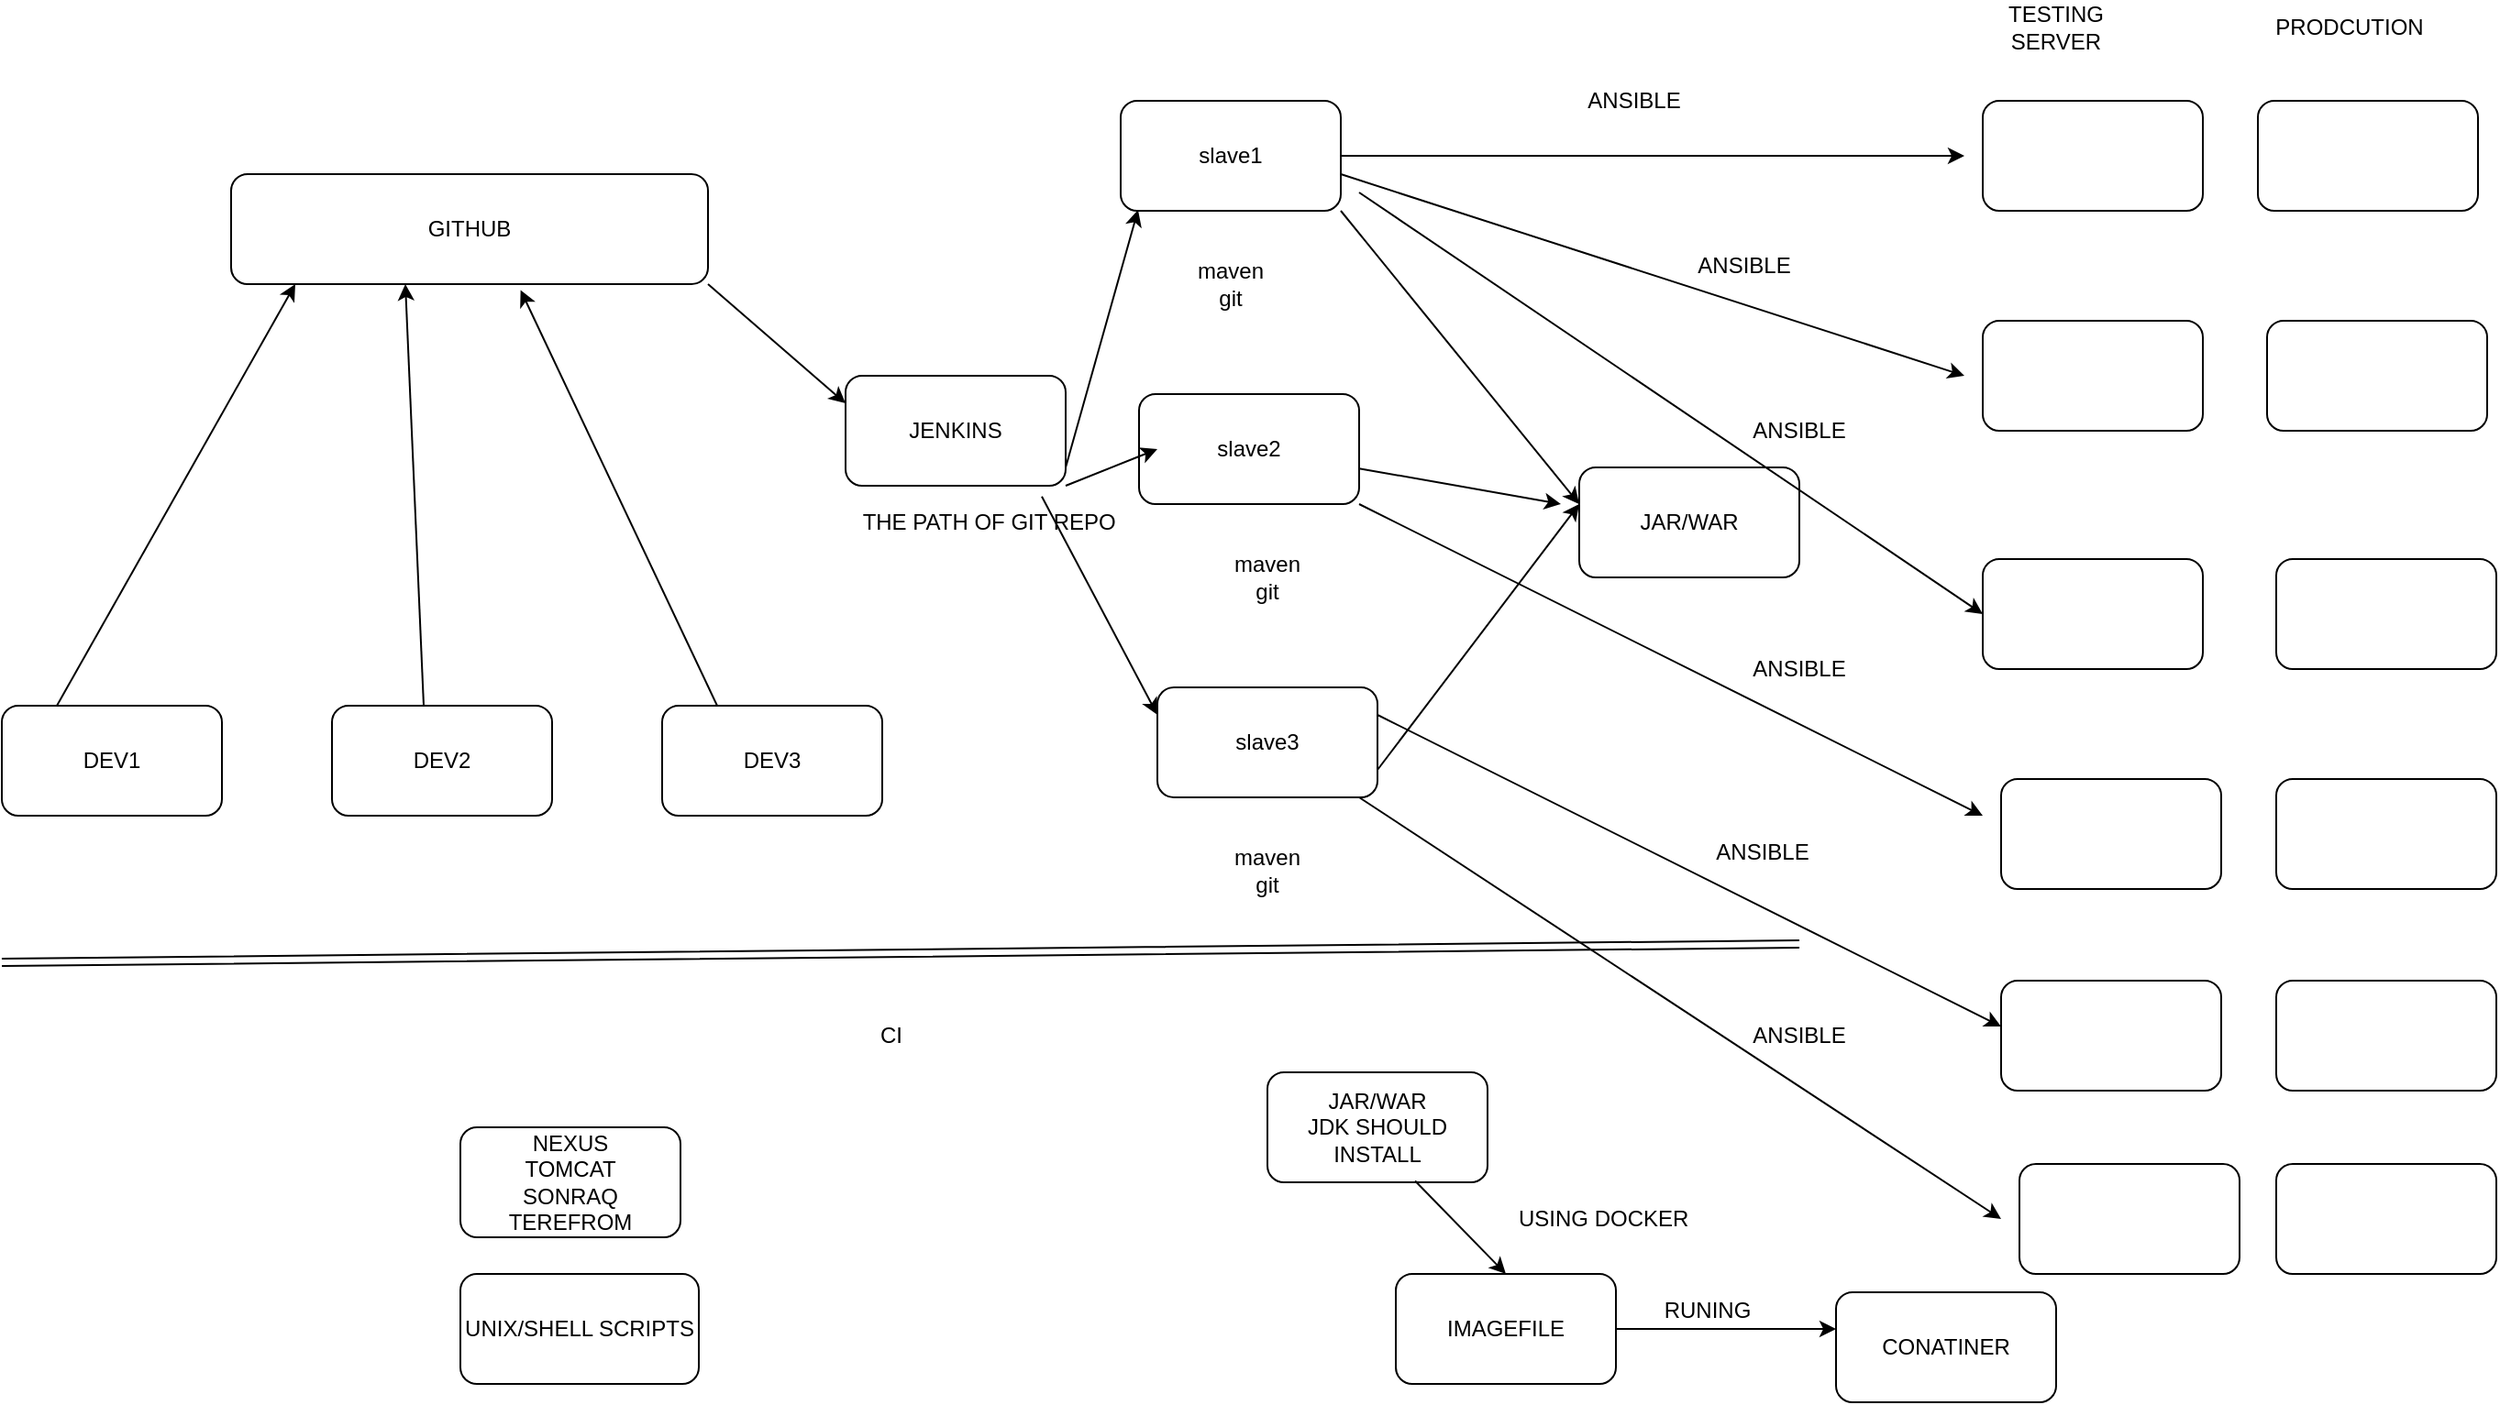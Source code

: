 <mxfile version="15.2.7" type="github">
  <diagram id="0cRJBpKSSBPZx0d4nWKc" name="Page-1">
    <mxGraphModel dx="1209" dy="562" grid="1" gridSize="10" guides="1" tooltips="1" connect="1" arrows="1" fold="1" page="1" pageScale="1" pageWidth="850" pageHeight="1100" math="0" shadow="0">
      <root>
        <mxCell id="0" />
        <mxCell id="1" parent="0" />
        <mxCell id="ZtvwXoFfoFpCVovVrQUG-4" value="DEV1" style="rounded=1;whiteSpace=wrap;html=1;" vertex="1" parent="1">
          <mxGeometry x="40" y="420" width="120" height="60" as="geometry" />
        </mxCell>
        <mxCell id="ZtvwXoFfoFpCVovVrQUG-5" value="DEV2" style="rounded=1;whiteSpace=wrap;html=1;" vertex="1" parent="1">
          <mxGeometry x="220" y="420" width="120" height="60" as="geometry" />
        </mxCell>
        <mxCell id="ZtvwXoFfoFpCVovVrQUG-6" value="DEV3" style="rounded=1;whiteSpace=wrap;html=1;" vertex="1" parent="1">
          <mxGeometry x="400" y="420" width="120" height="60" as="geometry" />
        </mxCell>
        <mxCell id="ZtvwXoFfoFpCVovVrQUG-7" value="GITHUB" style="rounded=1;whiteSpace=wrap;html=1;" vertex="1" parent="1">
          <mxGeometry x="165" y="130" width="260" height="60" as="geometry" />
        </mxCell>
        <mxCell id="ZtvwXoFfoFpCVovVrQUG-8" value="" style="endArrow=classic;html=1;" edge="1" parent="1">
          <mxGeometry width="50" height="50" relative="1" as="geometry">
            <mxPoint x="70" y="420" as="sourcePoint" />
            <mxPoint x="200" y="190" as="targetPoint" />
          </mxGeometry>
        </mxCell>
        <mxCell id="ZtvwXoFfoFpCVovVrQUG-9" value="" style="endArrow=classic;html=1;" edge="1" parent="1">
          <mxGeometry width="50" height="50" relative="1" as="geometry">
            <mxPoint x="270" y="420" as="sourcePoint" />
            <mxPoint x="260" y="190" as="targetPoint" />
          </mxGeometry>
        </mxCell>
        <mxCell id="ZtvwXoFfoFpCVovVrQUG-10" value="" style="endArrow=classic;html=1;entryX=0.607;entryY=1.054;entryDx=0;entryDy=0;entryPerimeter=0;" edge="1" parent="1" target="ZtvwXoFfoFpCVovVrQUG-7">
          <mxGeometry width="50" height="50" relative="1" as="geometry">
            <mxPoint x="430" y="420" as="sourcePoint" />
            <mxPoint x="420" y="190" as="targetPoint" />
          </mxGeometry>
        </mxCell>
        <mxCell id="ZtvwXoFfoFpCVovVrQUG-11" value="JENKINS" style="rounded=1;whiteSpace=wrap;html=1;" vertex="1" parent="1">
          <mxGeometry x="500" y="240" width="120" height="60" as="geometry" />
        </mxCell>
        <mxCell id="ZtvwXoFfoFpCVovVrQUG-12" value="THE PATH OF GIT REPO&amp;nbsp;" style="text;html=1;strokeColor=none;fillColor=none;align=center;verticalAlign=middle;whiteSpace=wrap;rounded=0;" vertex="1" parent="1">
          <mxGeometry x="480" y="310" width="200" height="20" as="geometry" />
        </mxCell>
        <mxCell id="ZtvwXoFfoFpCVovVrQUG-16" value="" style="endArrow=classic;html=1;exitX=1;exitY=1;exitDx=0;exitDy=0;entryX=0;entryY=0.25;entryDx=0;entryDy=0;" edge="1" parent="1" source="ZtvwXoFfoFpCVovVrQUG-7" target="ZtvwXoFfoFpCVovVrQUG-11">
          <mxGeometry width="50" height="50" relative="1" as="geometry">
            <mxPoint x="420" y="220" as="sourcePoint" />
            <mxPoint x="470" y="170" as="targetPoint" />
          </mxGeometry>
        </mxCell>
        <mxCell id="ZtvwXoFfoFpCVovVrQUG-17" value="slave1" style="rounded=1;whiteSpace=wrap;html=1;" vertex="1" parent="1">
          <mxGeometry x="650" y="90" width="120" height="60" as="geometry" />
        </mxCell>
        <mxCell id="ZtvwXoFfoFpCVovVrQUG-18" value="slave2" style="rounded=1;whiteSpace=wrap;html=1;" vertex="1" parent="1">
          <mxGeometry x="660" y="250" width="120" height="60" as="geometry" />
        </mxCell>
        <mxCell id="ZtvwXoFfoFpCVovVrQUG-19" value="slave3" style="rounded=1;whiteSpace=wrap;html=1;" vertex="1" parent="1">
          <mxGeometry x="670" y="410" width="120" height="60" as="geometry" />
        </mxCell>
        <mxCell id="ZtvwXoFfoFpCVovVrQUG-20" value="maven&lt;br&gt;git" style="text;html=1;strokeColor=none;fillColor=none;align=center;verticalAlign=middle;whiteSpace=wrap;rounded=0;" vertex="1" parent="1">
          <mxGeometry x="690" y="180" width="40" height="20" as="geometry" />
        </mxCell>
        <mxCell id="ZtvwXoFfoFpCVovVrQUG-21" value="maven&lt;br&gt;git" style="text;html=1;strokeColor=none;fillColor=none;align=center;verticalAlign=middle;whiteSpace=wrap;rounded=0;" vertex="1" parent="1">
          <mxGeometry x="710" y="340" width="40" height="20" as="geometry" />
        </mxCell>
        <mxCell id="ZtvwXoFfoFpCVovVrQUG-22" value="maven&lt;br&gt;git" style="text;html=1;strokeColor=none;fillColor=none;align=center;verticalAlign=middle;whiteSpace=wrap;rounded=0;" vertex="1" parent="1">
          <mxGeometry x="710" y="500" width="40" height="20" as="geometry" />
        </mxCell>
        <mxCell id="ZtvwXoFfoFpCVovVrQUG-23" value="" style="endArrow=classic;html=1;entryX=0.079;entryY=0.991;entryDx=0;entryDy=0;entryPerimeter=0;" edge="1" parent="1" target="ZtvwXoFfoFpCVovVrQUG-17">
          <mxGeometry width="50" height="50" relative="1" as="geometry">
            <mxPoint x="620" y="290" as="sourcePoint" />
            <mxPoint x="670" y="240" as="targetPoint" />
          </mxGeometry>
        </mxCell>
        <mxCell id="ZtvwXoFfoFpCVovVrQUG-24" value="" style="endArrow=classic;html=1;exitX=1;exitY=1;exitDx=0;exitDy=0;" edge="1" parent="1" source="ZtvwXoFfoFpCVovVrQUG-11">
          <mxGeometry width="50" height="50" relative="1" as="geometry">
            <mxPoint x="620" y="330" as="sourcePoint" />
            <mxPoint x="670" y="280" as="targetPoint" />
          </mxGeometry>
        </mxCell>
        <mxCell id="ZtvwXoFfoFpCVovVrQUG-25" value="" style="endArrow=classic;html=1;exitX=0.635;exitY=-0.206;exitDx=0;exitDy=0;exitPerimeter=0;entryX=0;entryY=0.25;entryDx=0;entryDy=0;" edge="1" parent="1" source="ZtvwXoFfoFpCVovVrQUG-12" target="ZtvwXoFfoFpCVovVrQUG-19">
          <mxGeometry width="50" height="50" relative="1" as="geometry">
            <mxPoint x="600" y="350" as="sourcePoint" />
            <mxPoint x="650" y="300" as="targetPoint" />
          </mxGeometry>
        </mxCell>
        <mxCell id="ZtvwXoFfoFpCVovVrQUG-26" value="" style="endArrow=classic;html=1;exitX=1;exitY=1;exitDx=0;exitDy=0;" edge="1" parent="1" source="ZtvwXoFfoFpCVovVrQUG-17">
          <mxGeometry width="50" height="50" relative="1" as="geometry">
            <mxPoint x="770" y="190" as="sourcePoint" />
            <mxPoint x="900" y="310" as="targetPoint" />
          </mxGeometry>
        </mxCell>
        <mxCell id="ZtvwXoFfoFpCVovVrQUG-28" value="" style="endArrow=classic;html=1;" edge="1" parent="1" source="ZtvwXoFfoFpCVovVrQUG-18">
          <mxGeometry width="50" height="50" relative="1" as="geometry">
            <mxPoint x="780" y="330" as="sourcePoint" />
            <mxPoint x="890" y="310" as="targetPoint" />
          </mxGeometry>
        </mxCell>
        <mxCell id="ZtvwXoFfoFpCVovVrQUG-30" value="" style="endArrow=classic;html=1;exitX=1;exitY=0.75;exitDx=0;exitDy=0;" edge="1" parent="1" source="ZtvwXoFfoFpCVovVrQUG-19">
          <mxGeometry width="50" height="50" relative="1" as="geometry">
            <mxPoint x="790" y="480" as="sourcePoint" />
            <mxPoint x="900" y="310" as="targetPoint" />
          </mxGeometry>
        </mxCell>
        <mxCell id="ZtvwXoFfoFpCVovVrQUG-31" value="JAR/WAR" style="rounded=1;whiteSpace=wrap;html=1;" vertex="1" parent="1">
          <mxGeometry x="900" y="290" width="120" height="60" as="geometry" />
        </mxCell>
        <mxCell id="ZtvwXoFfoFpCVovVrQUG-33" value="" style="shape=link;html=1;" edge="1" parent="1">
          <mxGeometry width="100" relative="1" as="geometry">
            <mxPoint x="40" y="560" as="sourcePoint" />
            <mxPoint x="1020" y="550" as="targetPoint" />
          </mxGeometry>
        </mxCell>
        <mxCell id="ZtvwXoFfoFpCVovVrQUG-35" value="CI" style="text;html=1;strokeColor=none;fillColor=none;align=center;verticalAlign=middle;whiteSpace=wrap;rounded=0;" vertex="1" parent="1">
          <mxGeometry x="390" y="590" width="270" height="20" as="geometry" />
        </mxCell>
        <mxCell id="ZtvwXoFfoFpCVovVrQUG-36" value="" style="rounded=1;whiteSpace=wrap;html=1;" vertex="1" parent="1">
          <mxGeometry x="1120" y="90" width="120" height="60" as="geometry" />
        </mxCell>
        <mxCell id="ZtvwXoFfoFpCVovVrQUG-37" value="" style="rounded=1;whiteSpace=wrap;html=1;" vertex="1" parent="1">
          <mxGeometry x="1120" y="210" width="120" height="60" as="geometry" />
        </mxCell>
        <mxCell id="ZtvwXoFfoFpCVovVrQUG-38" value="" style="rounded=1;whiteSpace=wrap;html=1;" vertex="1" parent="1">
          <mxGeometry x="1120" y="340" width="120" height="60" as="geometry" />
        </mxCell>
        <mxCell id="ZtvwXoFfoFpCVovVrQUG-39" value="" style="rounded=1;whiteSpace=wrap;html=1;" vertex="1" parent="1">
          <mxGeometry x="1130" y="460" width="120" height="60" as="geometry" />
        </mxCell>
        <mxCell id="ZtvwXoFfoFpCVovVrQUG-40" value="" style="rounded=1;whiteSpace=wrap;html=1;" vertex="1" parent="1">
          <mxGeometry x="1130" y="570" width="120" height="60" as="geometry" />
        </mxCell>
        <mxCell id="ZtvwXoFfoFpCVovVrQUG-41" value="" style="rounded=1;whiteSpace=wrap;html=1;" vertex="1" parent="1">
          <mxGeometry x="1140" y="670" width="120" height="60" as="geometry" />
        </mxCell>
        <mxCell id="ZtvwXoFfoFpCVovVrQUG-42" value="" style="rounded=1;whiteSpace=wrap;html=1;" vertex="1" parent="1">
          <mxGeometry x="1270" y="90" width="120" height="60" as="geometry" />
        </mxCell>
        <mxCell id="ZtvwXoFfoFpCVovVrQUG-43" value="" style="rounded=1;whiteSpace=wrap;html=1;" vertex="1" parent="1">
          <mxGeometry x="1275" y="210" width="120" height="60" as="geometry" />
        </mxCell>
        <mxCell id="ZtvwXoFfoFpCVovVrQUG-44" value="" style="rounded=1;whiteSpace=wrap;html=1;" vertex="1" parent="1">
          <mxGeometry x="1280" y="340" width="120" height="60" as="geometry" />
        </mxCell>
        <mxCell id="ZtvwXoFfoFpCVovVrQUG-45" value="" style="rounded=1;whiteSpace=wrap;html=1;" vertex="1" parent="1">
          <mxGeometry x="1280" y="460" width="120" height="60" as="geometry" />
        </mxCell>
        <mxCell id="ZtvwXoFfoFpCVovVrQUG-46" value="" style="rounded=1;whiteSpace=wrap;html=1;" vertex="1" parent="1">
          <mxGeometry x="1280" y="570" width="120" height="60" as="geometry" />
        </mxCell>
        <mxCell id="ZtvwXoFfoFpCVovVrQUG-47" value="" style="rounded=1;whiteSpace=wrap;html=1;" vertex="1" parent="1">
          <mxGeometry x="1280" y="670" width="120" height="60" as="geometry" />
        </mxCell>
        <mxCell id="ZtvwXoFfoFpCVovVrQUG-48" value="TESTING SERVER" style="text;html=1;strokeColor=none;fillColor=none;align=center;verticalAlign=middle;whiteSpace=wrap;rounded=0;" vertex="1" parent="1">
          <mxGeometry x="1120" y="40" width="80" height="20" as="geometry" />
        </mxCell>
        <mxCell id="ZtvwXoFfoFpCVovVrQUG-49" value="PRODCUTION" style="text;html=1;strokeColor=none;fillColor=none;align=center;verticalAlign=middle;whiteSpace=wrap;rounded=0;" vertex="1" parent="1">
          <mxGeometry x="1280" y="40" width="80" height="20" as="geometry" />
        </mxCell>
        <mxCell id="ZtvwXoFfoFpCVovVrQUG-50" value="" style="endArrow=classic;html=1;exitX=1;exitY=0.5;exitDx=0;exitDy=0;" edge="1" parent="1" source="ZtvwXoFfoFpCVovVrQUG-17">
          <mxGeometry width="50" height="50" relative="1" as="geometry">
            <mxPoint x="780" y="160" as="sourcePoint" />
            <mxPoint x="1110" y="120" as="targetPoint" />
          </mxGeometry>
        </mxCell>
        <mxCell id="ZtvwXoFfoFpCVovVrQUG-51" value="" style="endArrow=classic;html=1;exitX=1;exitY=0.667;exitDx=0;exitDy=0;exitPerimeter=0;" edge="1" parent="1" source="ZtvwXoFfoFpCVovVrQUG-17">
          <mxGeometry width="50" height="50" relative="1" as="geometry">
            <mxPoint x="780" y="130" as="sourcePoint" />
            <mxPoint x="1110" y="240" as="targetPoint" />
          </mxGeometry>
        </mxCell>
        <mxCell id="ZtvwXoFfoFpCVovVrQUG-52" value="" style="endArrow=classic;html=1;exitX=1;exitY=0.667;exitDx=0;exitDy=0;exitPerimeter=0;entryX=0;entryY=0.5;entryDx=0;entryDy=0;" edge="1" parent="1" target="ZtvwXoFfoFpCVovVrQUG-38">
          <mxGeometry width="50" height="50" relative="1" as="geometry">
            <mxPoint x="780" y="140.02" as="sourcePoint" />
            <mxPoint x="1120" y="250" as="targetPoint" />
          </mxGeometry>
        </mxCell>
        <mxCell id="ZtvwXoFfoFpCVovVrQUG-53" value="" style="endArrow=classic;html=1;" edge="1" parent="1" source="ZtvwXoFfoFpCVovVrQUG-18">
          <mxGeometry width="50" height="50" relative="1" as="geometry">
            <mxPoint x="780" y="330" as="sourcePoint" />
            <mxPoint x="1120" y="480" as="targetPoint" />
          </mxGeometry>
        </mxCell>
        <mxCell id="ZtvwXoFfoFpCVovVrQUG-54" value="" style="endArrow=classic;html=1;" edge="1" parent="1">
          <mxGeometry width="50" height="50" relative="1" as="geometry">
            <mxPoint x="790" y="425" as="sourcePoint" />
            <mxPoint x="1130" y="595" as="targetPoint" />
          </mxGeometry>
        </mxCell>
        <mxCell id="ZtvwXoFfoFpCVovVrQUG-55" value="" style="endArrow=classic;html=1;" edge="1" parent="1">
          <mxGeometry width="50" height="50" relative="1" as="geometry">
            <mxPoint x="780" y="470" as="sourcePoint" />
            <mxPoint x="1130" y="700" as="targetPoint" />
          </mxGeometry>
        </mxCell>
        <mxCell id="ZtvwXoFfoFpCVovVrQUG-56" value="ANSIBLE" style="text;html=1;strokeColor=none;fillColor=none;align=center;verticalAlign=middle;whiteSpace=wrap;rounded=0;" vertex="1" parent="1">
          <mxGeometry x="910" y="80" width="40" height="20" as="geometry" />
        </mxCell>
        <mxCell id="ZtvwXoFfoFpCVovVrQUG-57" value="ANSIBLE" style="text;html=1;strokeColor=none;fillColor=none;align=center;verticalAlign=middle;whiteSpace=wrap;rounded=0;" vertex="1" parent="1">
          <mxGeometry x="970" y="170" width="40" height="20" as="geometry" />
        </mxCell>
        <mxCell id="ZtvwXoFfoFpCVovVrQUG-58" value="ANSIBLE" style="text;html=1;strokeColor=none;fillColor=none;align=center;verticalAlign=middle;whiteSpace=wrap;rounded=0;" vertex="1" parent="1">
          <mxGeometry x="1000" y="260" width="40" height="20" as="geometry" />
        </mxCell>
        <mxCell id="ZtvwXoFfoFpCVovVrQUG-59" value="ANSIBLE" style="text;html=1;strokeColor=none;fillColor=none;align=center;verticalAlign=middle;whiteSpace=wrap;rounded=0;" vertex="1" parent="1">
          <mxGeometry x="1000" y="390" width="40" height="20" as="geometry" />
        </mxCell>
        <mxCell id="ZtvwXoFfoFpCVovVrQUG-60" value="ANSIBLE" style="text;html=1;strokeColor=none;fillColor=none;align=center;verticalAlign=middle;whiteSpace=wrap;rounded=0;" vertex="1" parent="1">
          <mxGeometry x="980" y="490" width="40" height="20" as="geometry" />
        </mxCell>
        <mxCell id="ZtvwXoFfoFpCVovVrQUG-61" value="ANSIBLE" style="text;html=1;strokeColor=none;fillColor=none;align=center;verticalAlign=middle;whiteSpace=wrap;rounded=0;" vertex="1" parent="1">
          <mxGeometry x="1000" y="590" width="40" height="20" as="geometry" />
        </mxCell>
        <mxCell id="ZtvwXoFfoFpCVovVrQUG-63" value="JAR/WAR&lt;br&gt;JDK SHOULD INSTALL" style="rounded=1;whiteSpace=wrap;html=1;" vertex="1" parent="1">
          <mxGeometry x="730" y="620" width="120" height="60" as="geometry" />
        </mxCell>
        <mxCell id="ZtvwXoFfoFpCVovVrQUG-64" value="IMAGEFILE" style="rounded=1;whiteSpace=wrap;html=1;" vertex="1" parent="1">
          <mxGeometry x="800" y="730" width="120" height="60" as="geometry" />
        </mxCell>
        <mxCell id="ZtvwXoFfoFpCVovVrQUG-65" value="" style="endArrow=classic;html=1;exitX=0.671;exitY=0.987;exitDx=0;exitDy=0;exitPerimeter=0;entryX=0.5;entryY=0;entryDx=0;entryDy=0;" edge="1" parent="1" source="ZtvwXoFfoFpCVovVrQUG-63" target="ZtvwXoFfoFpCVovVrQUG-64">
          <mxGeometry width="50" height="50" relative="1" as="geometry">
            <mxPoint x="810" y="730" as="sourcePoint" />
            <mxPoint x="860" y="680" as="targetPoint" />
          </mxGeometry>
        </mxCell>
        <mxCell id="ZtvwXoFfoFpCVovVrQUG-66" value="USING DOCKER&amp;nbsp;" style="text;html=1;strokeColor=none;fillColor=none;align=center;verticalAlign=middle;whiteSpace=wrap;rounded=0;" vertex="1" parent="1">
          <mxGeometry x="860" y="690" width="110" height="20" as="geometry" />
        </mxCell>
        <mxCell id="ZtvwXoFfoFpCVovVrQUG-67" value="" style="endArrow=classic;html=1;exitX=1;exitY=0.5;exitDx=0;exitDy=0;" edge="1" parent="1" source="ZtvwXoFfoFpCVovVrQUG-64">
          <mxGeometry width="50" height="50" relative="1" as="geometry">
            <mxPoint x="930" y="810" as="sourcePoint" />
            <mxPoint x="1040" y="760" as="targetPoint" />
          </mxGeometry>
        </mxCell>
        <mxCell id="ZtvwXoFfoFpCVovVrQUG-68" value="CONATINER" style="rounded=1;whiteSpace=wrap;html=1;" vertex="1" parent="1">
          <mxGeometry x="1040" y="740" width="120" height="60" as="geometry" />
        </mxCell>
        <mxCell id="ZtvwXoFfoFpCVovVrQUG-69" value="RUNING" style="text;html=1;strokeColor=none;fillColor=none;align=center;verticalAlign=middle;whiteSpace=wrap;rounded=0;" vertex="1" parent="1">
          <mxGeometry x="950" y="740" width="40" height="20" as="geometry" />
        </mxCell>
        <mxCell id="ZtvwXoFfoFpCVovVrQUG-70" value="NEXUS&lt;br&gt;TOMCAT&lt;br&gt;SONRAQ&lt;br&gt;TEREFROM" style="rounded=1;whiteSpace=wrap;html=1;" vertex="1" parent="1">
          <mxGeometry x="290" y="650" width="120" height="60" as="geometry" />
        </mxCell>
        <mxCell id="ZtvwXoFfoFpCVovVrQUG-71" value="UNIX/SHELL SCRIPTS" style="rounded=1;whiteSpace=wrap;html=1;" vertex="1" parent="1">
          <mxGeometry x="290" y="730" width="130" height="60" as="geometry" />
        </mxCell>
      </root>
    </mxGraphModel>
  </diagram>
</mxfile>
